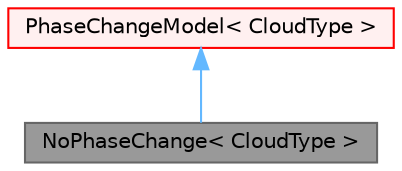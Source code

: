 digraph "NoPhaseChange&lt; CloudType &gt;"
{
 // LATEX_PDF_SIZE
  bgcolor="transparent";
  edge [fontname=Helvetica,fontsize=10,labelfontname=Helvetica,labelfontsize=10];
  node [fontname=Helvetica,fontsize=10,shape=box,height=0.2,width=0.4];
  Node1 [id="Node000001",label="NoPhaseChange\< CloudType \>",height=0.2,width=0.4,color="gray40", fillcolor="grey60", style="filled", fontcolor="black",tooltip="Dummy phase change model for 'none'."];
  Node2 -> Node1 [id="edge1_Node000001_Node000002",dir="back",color="steelblue1",style="solid",tooltip=" "];
  Node2 [id="Node000002",label="PhaseChangeModel\< CloudType \>",height=0.2,width=0.4,color="red", fillcolor="#FFF0F0", style="filled",URL="$classFoam_1_1PhaseChangeModel.html",tooltip="Templated phase change model class."];
}
